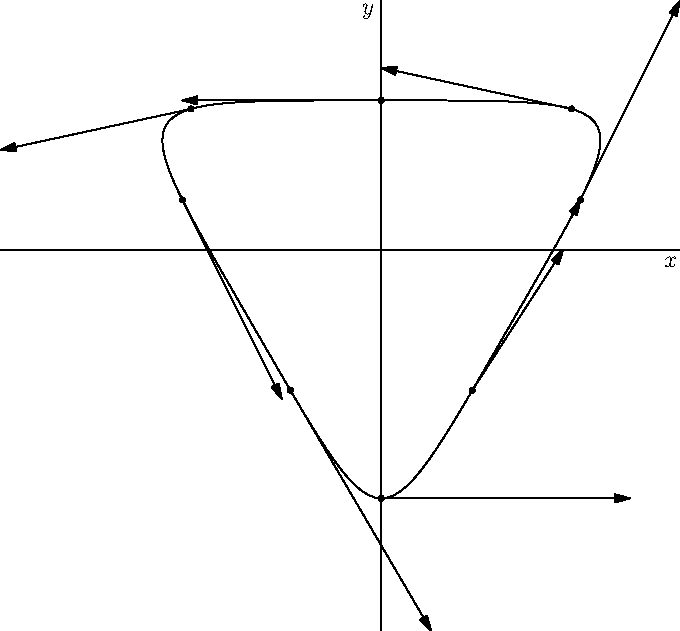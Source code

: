 import graph;
size(12cm);

xaxis("$x$");
yaxis("$y$");

real x(real t) {return 4*cos(t) + sin(2*t);}
real y(real t) {return 4*sin(t) + cos(2*t);}

draw(graph(x,y,0,2*pi),Arrow);

dot((4,1));
dot((0,3));
dot((-4,1));
dot((0,-5));

dot((3.828,2.828));
dot((-3.828,2.828));
dot((-1.828,-2.828));
dot((1.828,-2.828));

draw((3.828,2.828)--(0,3.656),Arrow);
draw((-3.828,2.828)--(-7.656,2),Arrow);
draw((-1.828,-2.828)--(1,-7.656),Arrow);
draw((1.828,-2.828)--(3.656,0),Arrow);

draw((4,1)--(6,5),Arrow);
draw((0,3)--(-4,3),Arrow);
draw((-4,1)--(-2,-3),Arrow);
draw((0,-5)--(5,-5),Arrow);

